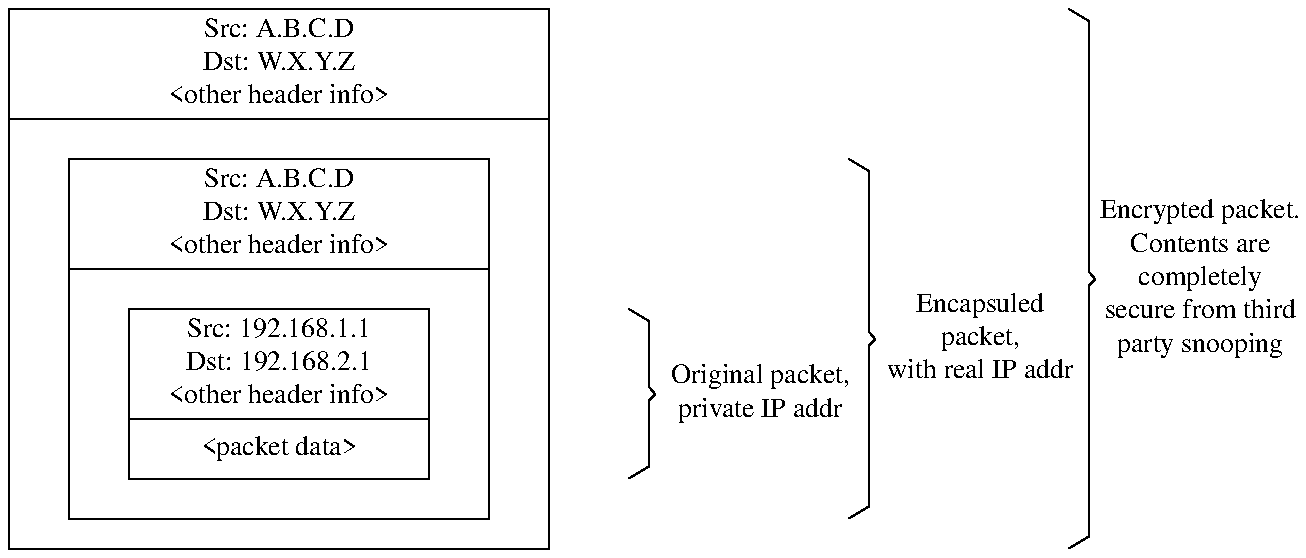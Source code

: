 .\" $FreeBSD: doc/share/images/books/handbook/security/ipsec-crypt-pkt.pic,v 1.2 2007/05/19 20:23:58 therek Exp $
.PS

A:	box wid 2.7 ht 0.55 "Src: A.B.C.D" "Dst: W.X.Y.Z" \
	  "<other header info>";
	down;

B:	box wid 2.7 ht 2.15 with .n at A.s;

C:	box wid 2.1 ht 0.55 "Src: A.B.C.D" "Dst: W.X.Y.Z" \
	  "<other header info>" with .n at A.s - (0,0.2);
	down;

D:	box wid 2.1 ht 1.25 with .n at C.s;

E:	box wid 1.5 ht 0.55 "Src: 192.168.1.1" "Dst: 192.168.2.1" \
	  "<other header info>" with .n at C.s - (0,0.2);

F:	box wid 1.5 ht 0.3 "<packet data>" with .n at E.s;

G:	line from E.ne + (1,0) to E.ne + (1.1,-0.0625);
	line down (((E.ne.y - F.se.y) - 0.125) / 2) - 0.03125;
	line down 0.03125 right 0.03125;
	box "Original packet," "private IP addr" with .w at \
	  last line.end+(0.15,0) invis;
	line from last line.end left 0.03125 down 0.03125;
	line to F.se + (1.1,0.0625);
	line from last line.end to F.se + (1,0);

H:	line from C.ne + (1.8,0) to C.ne + (1.9,-0.0625);
	line down (((C.ne.y - D.se.y) - 0.125) / 2) - 0.03125;
	line down 0.03125 right 0.03125;
	box "Encapsuled" "packet," "with real IP addr" with .w at \
	  last line.end+(0.15,0) invis;
	line from last line.end left 0.03125 down 0.03125;
	line to D.se + (1.9,0.0625);
	line from last line.end to D.se + (1.8,0);
	
I:	line from A.ne + (2.6,0) to A.ne + (2.7,-0.0625);
	line down (((A.ne.y - B.se.y) - 0.125) / 2) - 0.03125;
	line down 0.03125 right 0.03125;
	box "Encrypted packet." "Contents are" "completely" \
	  "secure from third" "party snooping" with .w at \
	  last line.end+(0.15,0) invis;
	line from last line.end left 0.03125 down 0.03125;
	line to B.se + (2.7,0.0625);
	line from last line.end to B.se + (2.6,0);
.PE
